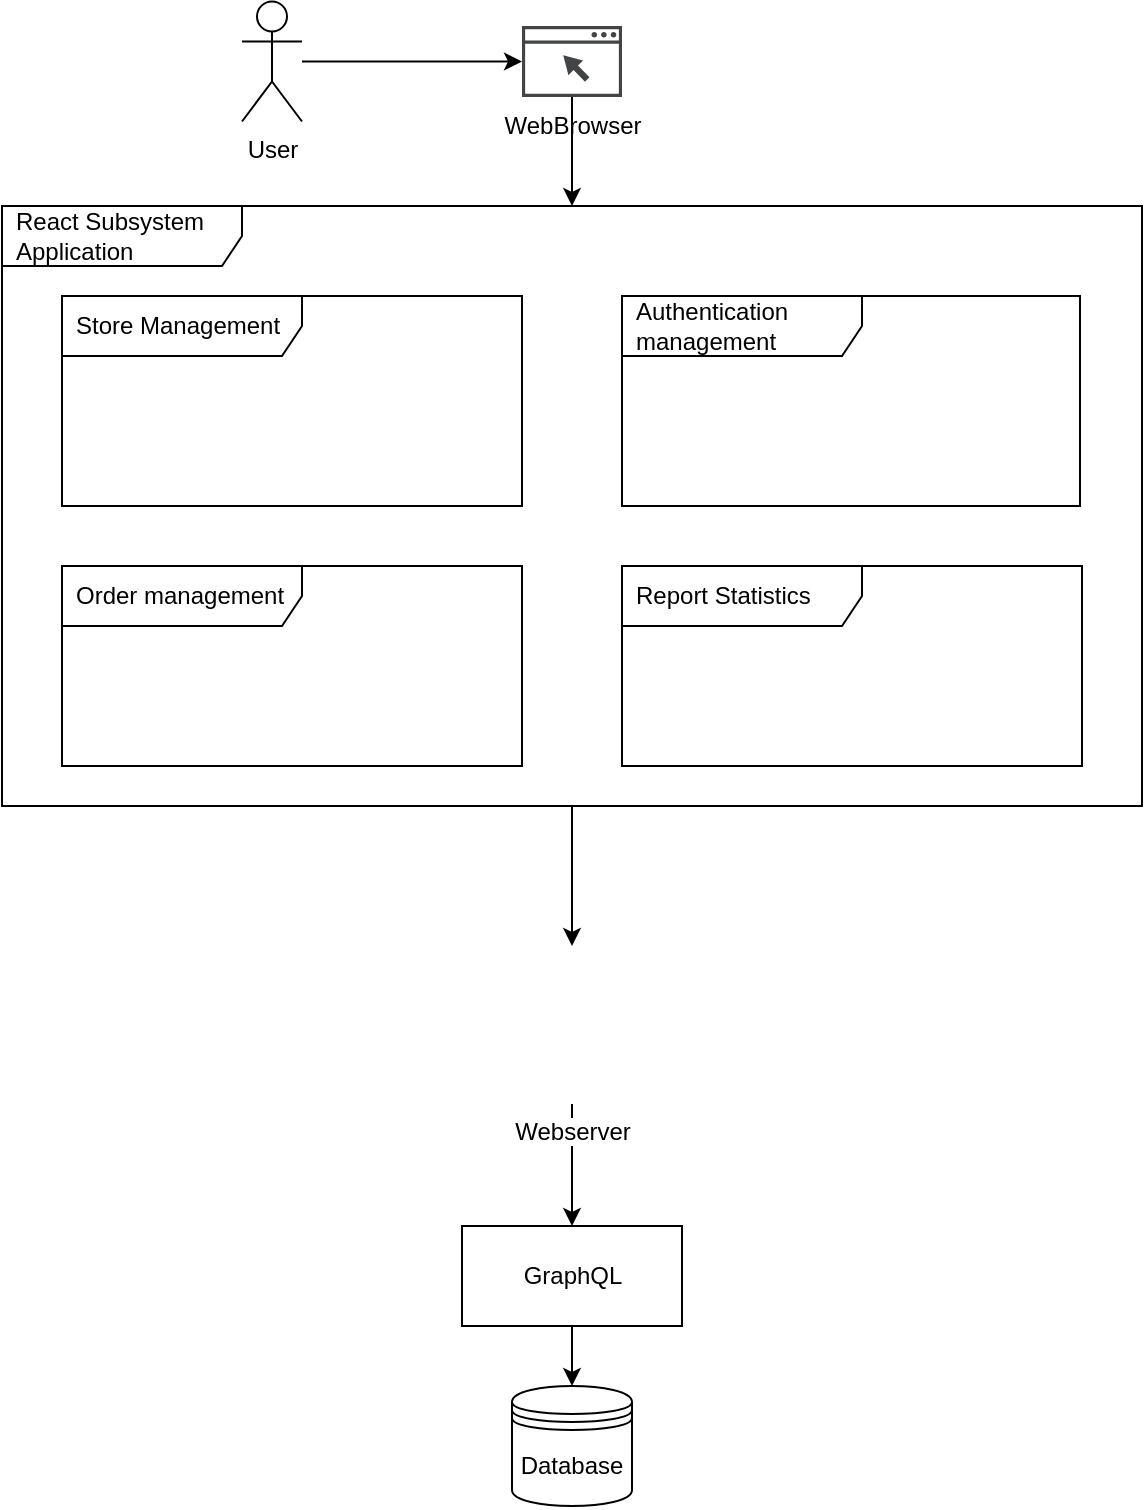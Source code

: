 <mxfile version="20.5.3" type="github">
  <diagram id="prtHgNgQTEPvFCAcTncT" name="Page-1">
    <mxGraphModel dx="1293" dy="845" grid="1" gridSize="10" guides="1" tooltips="1" connect="1" arrows="1" fold="1" page="1" pageScale="1" pageWidth="827" pageHeight="1169" math="0" shadow="0">
      <root>
        <mxCell id="0" />
        <mxCell id="1" parent="0" />
        <mxCell id="QSSXwftTMws7YJHr802F-13" style="edgeStyle=orthogonalEdgeStyle;rounded=0;orthogonalLoop=1;jettySize=auto;html=1;" edge="1" parent="1" source="QSSXwftTMws7YJHr802F-2" target="QSSXwftTMws7YJHr802F-12">
          <mxGeometry relative="1" as="geometry" />
        </mxCell>
        <mxCell id="QSSXwftTMws7YJHr802F-17" style="edgeStyle=orthogonalEdgeStyle;rounded=0;orthogonalLoop=1;jettySize=auto;html=1;" edge="1" parent="1" source="QSSXwftTMws7YJHr802F-10" target="QSSXwftTMws7YJHr802F-15">
          <mxGeometry relative="1" as="geometry" />
        </mxCell>
        <mxCell id="QSSXwftTMws7YJHr802F-10" value="User" style="shape=umlActor;verticalLabelPosition=bottom;verticalAlign=top;html=1;" vertex="1" parent="1">
          <mxGeometry x="240" y="97.75" width="30" height="60" as="geometry" />
        </mxCell>
        <mxCell id="QSSXwftTMws7YJHr802F-11" value="Database" style="shape=datastore;whiteSpace=wrap;html=1;" vertex="1" parent="1">
          <mxGeometry x="375" y="790" width="60" height="60" as="geometry" />
        </mxCell>
        <mxCell id="QSSXwftTMws7YJHr802F-20" style="edgeStyle=orthogonalEdgeStyle;rounded=0;orthogonalLoop=1;jettySize=auto;html=1;" edge="1" parent="1" source="QSSXwftTMws7YJHr802F-12" target="QSSXwftTMws7YJHr802F-19">
          <mxGeometry relative="1" as="geometry" />
        </mxCell>
        <mxCell id="QSSXwftTMws7YJHr802F-12" value="Webserver" style="shape=image;html=1;verticalAlign=top;verticalLabelPosition=bottom;labelBackgroundColor=#ffffff;imageAspect=0;aspect=fixed;image=https://cdn1.iconfinder.com/data/icons/computer-hardware-hand-drawn-vol-1/52/server__database__data__storage__computer__webserver__electronic-128.png" vertex="1" parent="1">
          <mxGeometry x="365.5" y="570" width="79" height="79" as="geometry" />
        </mxCell>
        <mxCell id="QSSXwftTMws7YJHr802F-18" style="edgeStyle=orthogonalEdgeStyle;rounded=0;orthogonalLoop=1;jettySize=auto;html=1;" edge="1" parent="1" source="QSSXwftTMws7YJHr802F-15" target="QSSXwftTMws7YJHr802F-2">
          <mxGeometry relative="1" as="geometry" />
        </mxCell>
        <mxCell id="QSSXwftTMws7YJHr802F-15" value="WebBrowser" style="sketch=0;pointerEvents=1;shadow=0;dashed=0;html=1;strokeColor=none;fillColor=#434445;aspect=fixed;labelPosition=center;verticalLabelPosition=bottom;verticalAlign=top;align=center;outlineConnect=0;shape=mxgraph.vvd.web_browser;" vertex="1" parent="1">
          <mxGeometry x="380" y="110" width="50" height="35.5" as="geometry" />
        </mxCell>
        <mxCell id="QSSXwftTMws7YJHr802F-16" value="" style="group" vertex="1" connectable="0" parent="1">
          <mxGeometry x="120" y="200" width="570" height="300" as="geometry" />
        </mxCell>
        <mxCell id="QSSXwftTMws7YJHr802F-2" value="React Subsystem Application" style="shape=umlFrame;whiteSpace=wrap;html=1;width=120;height=30;boundedLbl=1;verticalAlign=middle;align=left;spacingLeft=5;" vertex="1" parent="QSSXwftTMws7YJHr802F-16">
          <mxGeometry width="570" height="300" as="geometry" />
        </mxCell>
        <mxCell id="QSSXwftTMws7YJHr802F-3" value="Store Management" style="shape=umlFrame;whiteSpace=wrap;html=1;width=120;height=30;boundedLbl=1;verticalAlign=middle;align=left;spacingLeft=5;" vertex="1" parent="QSSXwftTMws7YJHr802F-16">
          <mxGeometry x="30" y="45" width="230" height="105" as="geometry" />
        </mxCell>
        <mxCell id="QSSXwftTMws7YJHr802F-4" value="Authentication management" style="shape=umlFrame;whiteSpace=wrap;html=1;width=120;height=30;boundedLbl=1;verticalAlign=middle;align=left;spacingLeft=5;" vertex="1" parent="QSSXwftTMws7YJHr802F-16">
          <mxGeometry x="310" y="45" width="229" height="105" as="geometry" />
        </mxCell>
        <mxCell id="QSSXwftTMws7YJHr802F-5" value="Order management" style="shape=umlFrame;whiteSpace=wrap;html=1;width=120;height=30;boundedLbl=1;verticalAlign=middle;align=left;spacingLeft=5;" vertex="1" parent="QSSXwftTMws7YJHr802F-16">
          <mxGeometry x="30" y="180" width="230" height="100" as="geometry" />
        </mxCell>
        <mxCell id="QSSXwftTMws7YJHr802F-6" value="Report Statistics" style="shape=umlFrame;whiteSpace=wrap;html=1;width=120;height=30;boundedLbl=1;verticalAlign=middle;align=left;spacingLeft=5;" vertex="1" parent="QSSXwftTMws7YJHr802F-16">
          <mxGeometry x="310" y="180" width="230" height="100" as="geometry" />
        </mxCell>
        <mxCell id="QSSXwftTMws7YJHr802F-21" style="edgeStyle=orthogonalEdgeStyle;rounded=0;orthogonalLoop=1;jettySize=auto;html=1;" edge="1" parent="1" source="QSSXwftTMws7YJHr802F-19" target="QSSXwftTMws7YJHr802F-11">
          <mxGeometry relative="1" as="geometry" />
        </mxCell>
        <mxCell id="QSSXwftTMws7YJHr802F-19" value="GraphQL" style="html=1;" vertex="1" parent="1">
          <mxGeometry x="350" y="710" width="110" height="50" as="geometry" />
        </mxCell>
      </root>
    </mxGraphModel>
  </diagram>
</mxfile>
